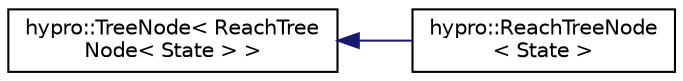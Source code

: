 digraph "Graphical Class Hierarchy"
{
  edge [fontname="Helvetica",fontsize="10",labelfontname="Helvetica",labelfontsize="10"];
  node [fontname="Helvetica",fontsize="10",shape=record];
  rankdir="LR";
  Node1 [label="hypro::TreeNode\< ReachTree\lNode\< State \> \>",height=0.2,width=0.4,color="black", fillcolor="white", style="filled",URL="$classhypro_1_1TreeNode.html"];
  Node1 -> Node2 [dir="back",color="midnightblue",fontsize="10",style="solid",fontname="Helvetica"];
  Node2 [label="hypro::ReachTreeNode\l\< State \>",height=0.2,width=0.4,color="black", fillcolor="white", style="filled",URL="$classhypro_1_1ReachTreeNode.html"];
}
